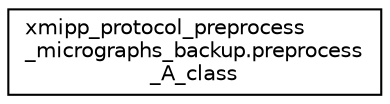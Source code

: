 digraph "Graphical Class Hierarchy"
{
  edge [fontname="Helvetica",fontsize="10",labelfontname="Helvetica",labelfontsize="10"];
  node [fontname="Helvetica",fontsize="10",shape=record];
  rankdir="LR";
  Node0 [label="xmipp_protocol_preprocess\l_micrographs_backup.preprocess\l_A_class",height=0.2,width=0.4,color="black", fillcolor="white", style="filled",URL="$classxmipp__protocol__preprocess__micrographs__backup_1_1preprocess__A__class.html"];
}
